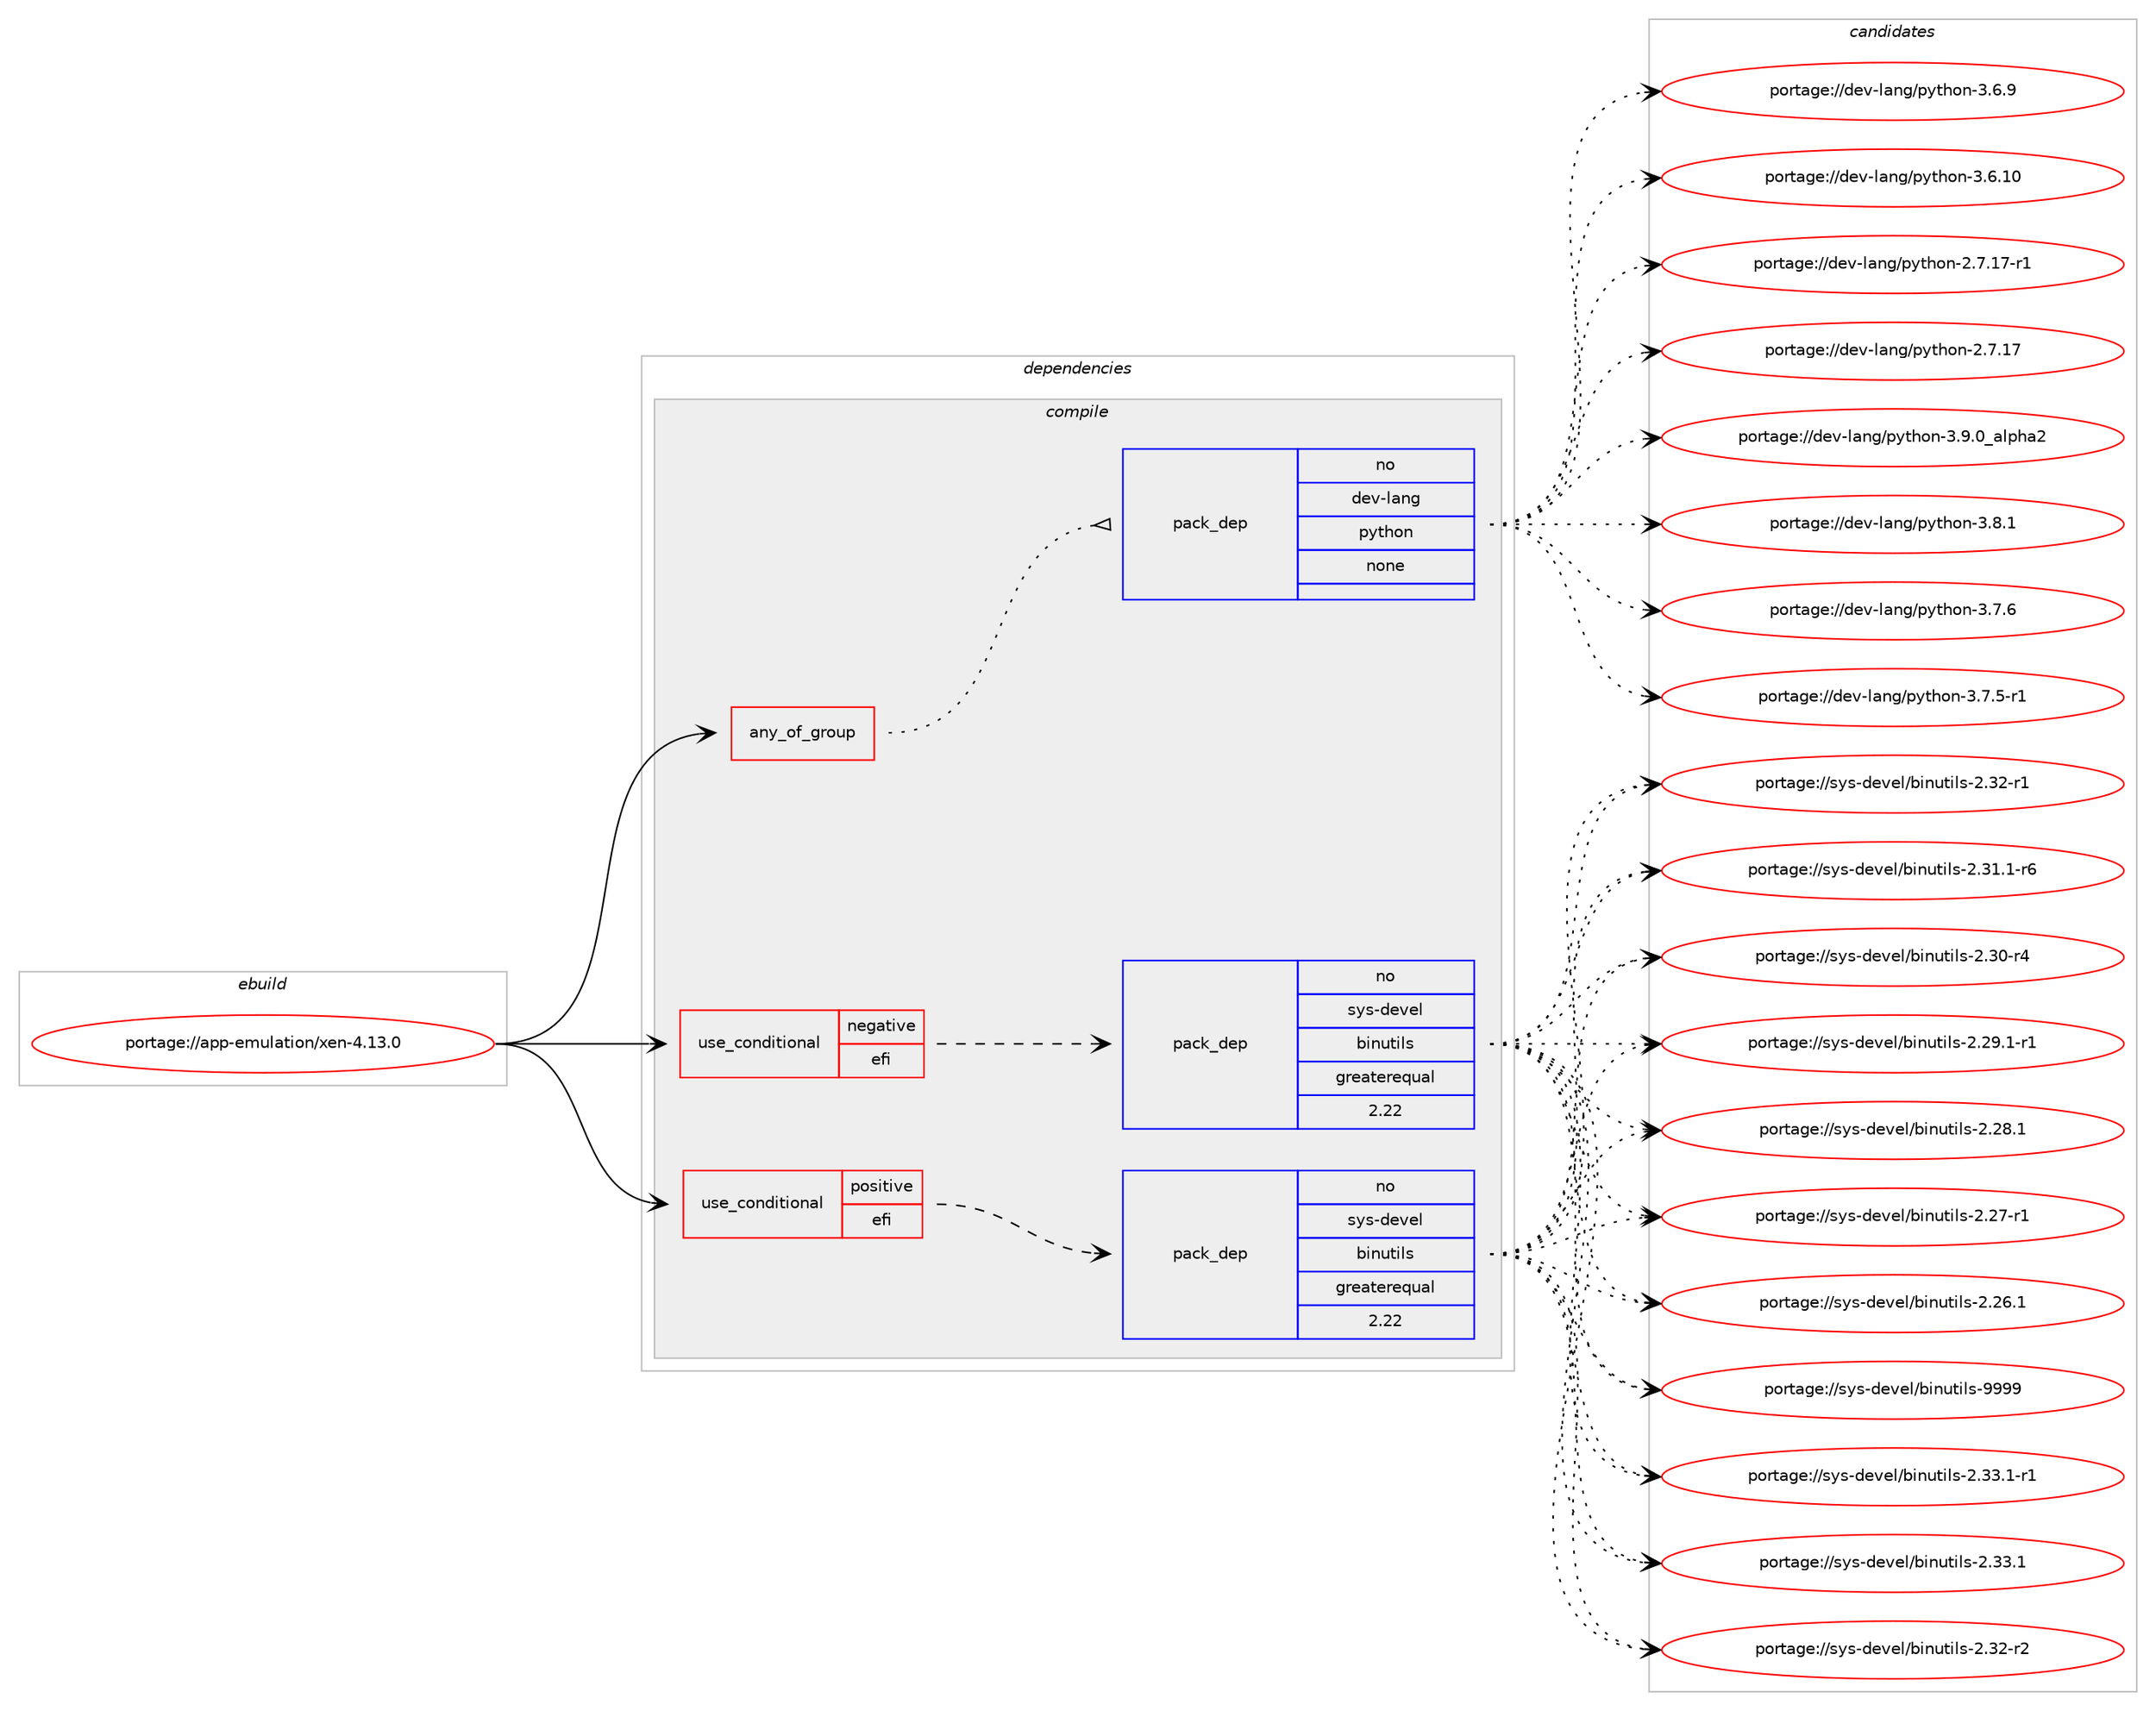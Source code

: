 digraph prolog {

# *************
# Graph options
# *************

newrank=true;
concentrate=true;
compound=true;
graph [rankdir=LR,fontname=Helvetica,fontsize=10,ranksep=1.5];#, ranksep=2.5, nodesep=0.2];
edge  [arrowhead=vee];
node  [fontname=Helvetica,fontsize=10];

# **********
# The ebuild
# **********

subgraph cluster_leftcol {
color=gray;
label=<<i>ebuild</i>>;
id [label="portage://app-emulation/xen-4.13.0", color=red, width=4, href="../app-emulation/xen-4.13.0.svg"];
}

# ****************
# The dependencies
# ****************

subgraph cluster_midcol {
color=gray;
label=<<i>dependencies</i>>;
subgraph cluster_compile {
fillcolor="#eeeeee";
style=filled;
label=<<i>compile</i>>;
subgraph any8044 {
dependency620885 [label=<<TABLE BORDER="0" CELLBORDER="1" CELLSPACING="0" CELLPADDING="4"><TR><TD CELLPADDING="10">any_of_group</TD></TR></TABLE>>, shape=none, color=red];subgraph pack467148 {
dependency620886 [label=<<TABLE BORDER="0" CELLBORDER="1" CELLSPACING="0" CELLPADDING="4" WIDTH="220"><TR><TD ROWSPAN="6" CELLPADDING="30">pack_dep</TD></TR><TR><TD WIDTH="110">no</TD></TR><TR><TD>dev-lang</TD></TR><TR><TD>python</TD></TR><TR><TD>none</TD></TR><TR><TD></TD></TR></TABLE>>, shape=none, color=blue];
}
dependency620885:e -> dependency620886:w [weight=20,style="dotted",arrowhead="oinv"];
}
id:e -> dependency620885:w [weight=20,style="solid",arrowhead="vee"];
subgraph cond145409 {
dependency620887 [label=<<TABLE BORDER="0" CELLBORDER="1" CELLSPACING="0" CELLPADDING="4"><TR><TD ROWSPAN="3" CELLPADDING="10">use_conditional</TD></TR><TR><TD>negative</TD></TR><TR><TD>efi</TD></TR></TABLE>>, shape=none, color=red];
subgraph pack467149 {
dependency620888 [label=<<TABLE BORDER="0" CELLBORDER="1" CELLSPACING="0" CELLPADDING="4" WIDTH="220"><TR><TD ROWSPAN="6" CELLPADDING="30">pack_dep</TD></TR><TR><TD WIDTH="110">no</TD></TR><TR><TD>sys-devel</TD></TR><TR><TD>binutils</TD></TR><TR><TD>greaterequal</TD></TR><TR><TD>2.22</TD></TR></TABLE>>, shape=none, color=blue];
}
dependency620887:e -> dependency620888:w [weight=20,style="dashed",arrowhead="vee"];
}
id:e -> dependency620887:w [weight=20,style="solid",arrowhead="vee"];
subgraph cond145410 {
dependency620889 [label=<<TABLE BORDER="0" CELLBORDER="1" CELLSPACING="0" CELLPADDING="4"><TR><TD ROWSPAN="3" CELLPADDING="10">use_conditional</TD></TR><TR><TD>positive</TD></TR><TR><TD>efi</TD></TR></TABLE>>, shape=none, color=red];
subgraph pack467150 {
dependency620890 [label=<<TABLE BORDER="0" CELLBORDER="1" CELLSPACING="0" CELLPADDING="4" WIDTH="220"><TR><TD ROWSPAN="6" CELLPADDING="30">pack_dep</TD></TR><TR><TD WIDTH="110">no</TD></TR><TR><TD>sys-devel</TD></TR><TR><TD>binutils</TD></TR><TR><TD>greaterequal</TD></TR><TR><TD>2.22</TD></TR></TABLE>>, shape=none, color=blue];
}
dependency620889:e -> dependency620890:w [weight=20,style="dashed",arrowhead="vee"];
}
id:e -> dependency620889:w [weight=20,style="solid",arrowhead="vee"];
}
subgraph cluster_compileandrun {
fillcolor="#eeeeee";
style=filled;
label=<<i>compile and run</i>>;
}
subgraph cluster_run {
fillcolor="#eeeeee";
style=filled;
label=<<i>run</i>>;
}
}

# **************
# The candidates
# **************

subgraph cluster_choices {
rank=same;
color=gray;
label=<<i>candidates</i>>;

subgraph choice467148 {
color=black;
nodesep=1;
choice10010111845108971101034711212111610411111045514657464895971081121049750 [label="portage://dev-lang/python-3.9.0_alpha2", color=red, width=4,href="../dev-lang/python-3.9.0_alpha2.svg"];
choice100101118451089711010347112121116104111110455146564649 [label="portage://dev-lang/python-3.8.1", color=red, width=4,href="../dev-lang/python-3.8.1.svg"];
choice100101118451089711010347112121116104111110455146554654 [label="portage://dev-lang/python-3.7.6", color=red, width=4,href="../dev-lang/python-3.7.6.svg"];
choice1001011184510897110103471121211161041111104551465546534511449 [label="portage://dev-lang/python-3.7.5-r1", color=red, width=4,href="../dev-lang/python-3.7.5-r1.svg"];
choice100101118451089711010347112121116104111110455146544657 [label="portage://dev-lang/python-3.6.9", color=red, width=4,href="../dev-lang/python-3.6.9.svg"];
choice10010111845108971101034711212111610411111045514654464948 [label="portage://dev-lang/python-3.6.10", color=red, width=4,href="../dev-lang/python-3.6.10.svg"];
choice100101118451089711010347112121116104111110455046554649554511449 [label="portage://dev-lang/python-2.7.17-r1", color=red, width=4,href="../dev-lang/python-2.7.17-r1.svg"];
choice10010111845108971101034711212111610411111045504655464955 [label="portage://dev-lang/python-2.7.17", color=red, width=4,href="../dev-lang/python-2.7.17.svg"];
dependency620886:e -> choice10010111845108971101034711212111610411111045514657464895971081121049750:w [style=dotted,weight="100"];
dependency620886:e -> choice100101118451089711010347112121116104111110455146564649:w [style=dotted,weight="100"];
dependency620886:e -> choice100101118451089711010347112121116104111110455146554654:w [style=dotted,weight="100"];
dependency620886:e -> choice1001011184510897110103471121211161041111104551465546534511449:w [style=dotted,weight="100"];
dependency620886:e -> choice100101118451089711010347112121116104111110455146544657:w [style=dotted,weight="100"];
dependency620886:e -> choice10010111845108971101034711212111610411111045514654464948:w [style=dotted,weight="100"];
dependency620886:e -> choice100101118451089711010347112121116104111110455046554649554511449:w [style=dotted,weight="100"];
dependency620886:e -> choice10010111845108971101034711212111610411111045504655464955:w [style=dotted,weight="100"];
}
subgraph choice467149 {
color=black;
nodesep=1;
choice1151211154510010111810110847981051101171161051081154557575757 [label="portage://sys-devel/binutils-9999", color=red, width=4,href="../sys-devel/binutils-9999.svg"];
choice115121115451001011181011084798105110117116105108115455046515146494511449 [label="portage://sys-devel/binutils-2.33.1-r1", color=red, width=4,href="../sys-devel/binutils-2.33.1-r1.svg"];
choice11512111545100101118101108479810511011711610510811545504651514649 [label="portage://sys-devel/binutils-2.33.1", color=red, width=4,href="../sys-devel/binutils-2.33.1.svg"];
choice11512111545100101118101108479810511011711610510811545504651504511450 [label="portage://sys-devel/binutils-2.32-r2", color=red, width=4,href="../sys-devel/binutils-2.32-r2.svg"];
choice11512111545100101118101108479810511011711610510811545504651504511449 [label="portage://sys-devel/binutils-2.32-r1", color=red, width=4,href="../sys-devel/binutils-2.32-r1.svg"];
choice115121115451001011181011084798105110117116105108115455046514946494511454 [label="portage://sys-devel/binutils-2.31.1-r6", color=red, width=4,href="../sys-devel/binutils-2.31.1-r6.svg"];
choice11512111545100101118101108479810511011711610510811545504651484511452 [label="portage://sys-devel/binutils-2.30-r4", color=red, width=4,href="../sys-devel/binutils-2.30-r4.svg"];
choice115121115451001011181011084798105110117116105108115455046505746494511449 [label="portage://sys-devel/binutils-2.29.1-r1", color=red, width=4,href="../sys-devel/binutils-2.29.1-r1.svg"];
choice11512111545100101118101108479810511011711610510811545504650564649 [label="portage://sys-devel/binutils-2.28.1", color=red, width=4,href="../sys-devel/binutils-2.28.1.svg"];
choice11512111545100101118101108479810511011711610510811545504650554511449 [label="portage://sys-devel/binutils-2.27-r1", color=red, width=4,href="../sys-devel/binutils-2.27-r1.svg"];
choice11512111545100101118101108479810511011711610510811545504650544649 [label="portage://sys-devel/binutils-2.26.1", color=red, width=4,href="../sys-devel/binutils-2.26.1.svg"];
dependency620888:e -> choice1151211154510010111810110847981051101171161051081154557575757:w [style=dotted,weight="100"];
dependency620888:e -> choice115121115451001011181011084798105110117116105108115455046515146494511449:w [style=dotted,weight="100"];
dependency620888:e -> choice11512111545100101118101108479810511011711610510811545504651514649:w [style=dotted,weight="100"];
dependency620888:e -> choice11512111545100101118101108479810511011711610510811545504651504511450:w [style=dotted,weight="100"];
dependency620888:e -> choice11512111545100101118101108479810511011711610510811545504651504511449:w [style=dotted,weight="100"];
dependency620888:e -> choice115121115451001011181011084798105110117116105108115455046514946494511454:w [style=dotted,weight="100"];
dependency620888:e -> choice11512111545100101118101108479810511011711610510811545504651484511452:w [style=dotted,weight="100"];
dependency620888:e -> choice115121115451001011181011084798105110117116105108115455046505746494511449:w [style=dotted,weight="100"];
dependency620888:e -> choice11512111545100101118101108479810511011711610510811545504650564649:w [style=dotted,weight="100"];
dependency620888:e -> choice11512111545100101118101108479810511011711610510811545504650554511449:w [style=dotted,weight="100"];
dependency620888:e -> choice11512111545100101118101108479810511011711610510811545504650544649:w [style=dotted,weight="100"];
}
subgraph choice467150 {
color=black;
nodesep=1;
choice1151211154510010111810110847981051101171161051081154557575757 [label="portage://sys-devel/binutils-9999", color=red, width=4,href="../sys-devel/binutils-9999.svg"];
choice115121115451001011181011084798105110117116105108115455046515146494511449 [label="portage://sys-devel/binutils-2.33.1-r1", color=red, width=4,href="../sys-devel/binutils-2.33.1-r1.svg"];
choice11512111545100101118101108479810511011711610510811545504651514649 [label="portage://sys-devel/binutils-2.33.1", color=red, width=4,href="../sys-devel/binutils-2.33.1.svg"];
choice11512111545100101118101108479810511011711610510811545504651504511450 [label="portage://sys-devel/binutils-2.32-r2", color=red, width=4,href="../sys-devel/binutils-2.32-r2.svg"];
choice11512111545100101118101108479810511011711610510811545504651504511449 [label="portage://sys-devel/binutils-2.32-r1", color=red, width=4,href="../sys-devel/binutils-2.32-r1.svg"];
choice115121115451001011181011084798105110117116105108115455046514946494511454 [label="portage://sys-devel/binutils-2.31.1-r6", color=red, width=4,href="../sys-devel/binutils-2.31.1-r6.svg"];
choice11512111545100101118101108479810511011711610510811545504651484511452 [label="portage://sys-devel/binutils-2.30-r4", color=red, width=4,href="../sys-devel/binutils-2.30-r4.svg"];
choice115121115451001011181011084798105110117116105108115455046505746494511449 [label="portage://sys-devel/binutils-2.29.1-r1", color=red, width=4,href="../sys-devel/binutils-2.29.1-r1.svg"];
choice11512111545100101118101108479810511011711610510811545504650564649 [label="portage://sys-devel/binutils-2.28.1", color=red, width=4,href="../sys-devel/binutils-2.28.1.svg"];
choice11512111545100101118101108479810511011711610510811545504650554511449 [label="portage://sys-devel/binutils-2.27-r1", color=red, width=4,href="../sys-devel/binutils-2.27-r1.svg"];
choice11512111545100101118101108479810511011711610510811545504650544649 [label="portage://sys-devel/binutils-2.26.1", color=red, width=4,href="../sys-devel/binutils-2.26.1.svg"];
dependency620890:e -> choice1151211154510010111810110847981051101171161051081154557575757:w [style=dotted,weight="100"];
dependency620890:e -> choice115121115451001011181011084798105110117116105108115455046515146494511449:w [style=dotted,weight="100"];
dependency620890:e -> choice11512111545100101118101108479810511011711610510811545504651514649:w [style=dotted,weight="100"];
dependency620890:e -> choice11512111545100101118101108479810511011711610510811545504651504511450:w [style=dotted,weight="100"];
dependency620890:e -> choice11512111545100101118101108479810511011711610510811545504651504511449:w [style=dotted,weight="100"];
dependency620890:e -> choice115121115451001011181011084798105110117116105108115455046514946494511454:w [style=dotted,weight="100"];
dependency620890:e -> choice11512111545100101118101108479810511011711610510811545504651484511452:w [style=dotted,weight="100"];
dependency620890:e -> choice115121115451001011181011084798105110117116105108115455046505746494511449:w [style=dotted,weight="100"];
dependency620890:e -> choice11512111545100101118101108479810511011711610510811545504650564649:w [style=dotted,weight="100"];
dependency620890:e -> choice11512111545100101118101108479810511011711610510811545504650554511449:w [style=dotted,weight="100"];
dependency620890:e -> choice11512111545100101118101108479810511011711610510811545504650544649:w [style=dotted,weight="100"];
}
}

}
